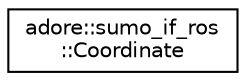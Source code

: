 digraph "Graphical Class Hierarchy"
{
 // LATEX_PDF_SIZE
  edge [fontname="Helvetica",fontsize="10",labelfontname="Helvetica",labelfontsize="10"];
  node [fontname="Helvetica",fontsize="10",shape=record];
  rankdir="LR";
  Node0 [label="adore::sumo_if_ros\l::Coordinate",height=0.2,width=0.4,color="black", fillcolor="white", style="filled",URL="$structadore_1_1sumo__if__ros_1_1Coordinate.html",tooltip=" "];
}
